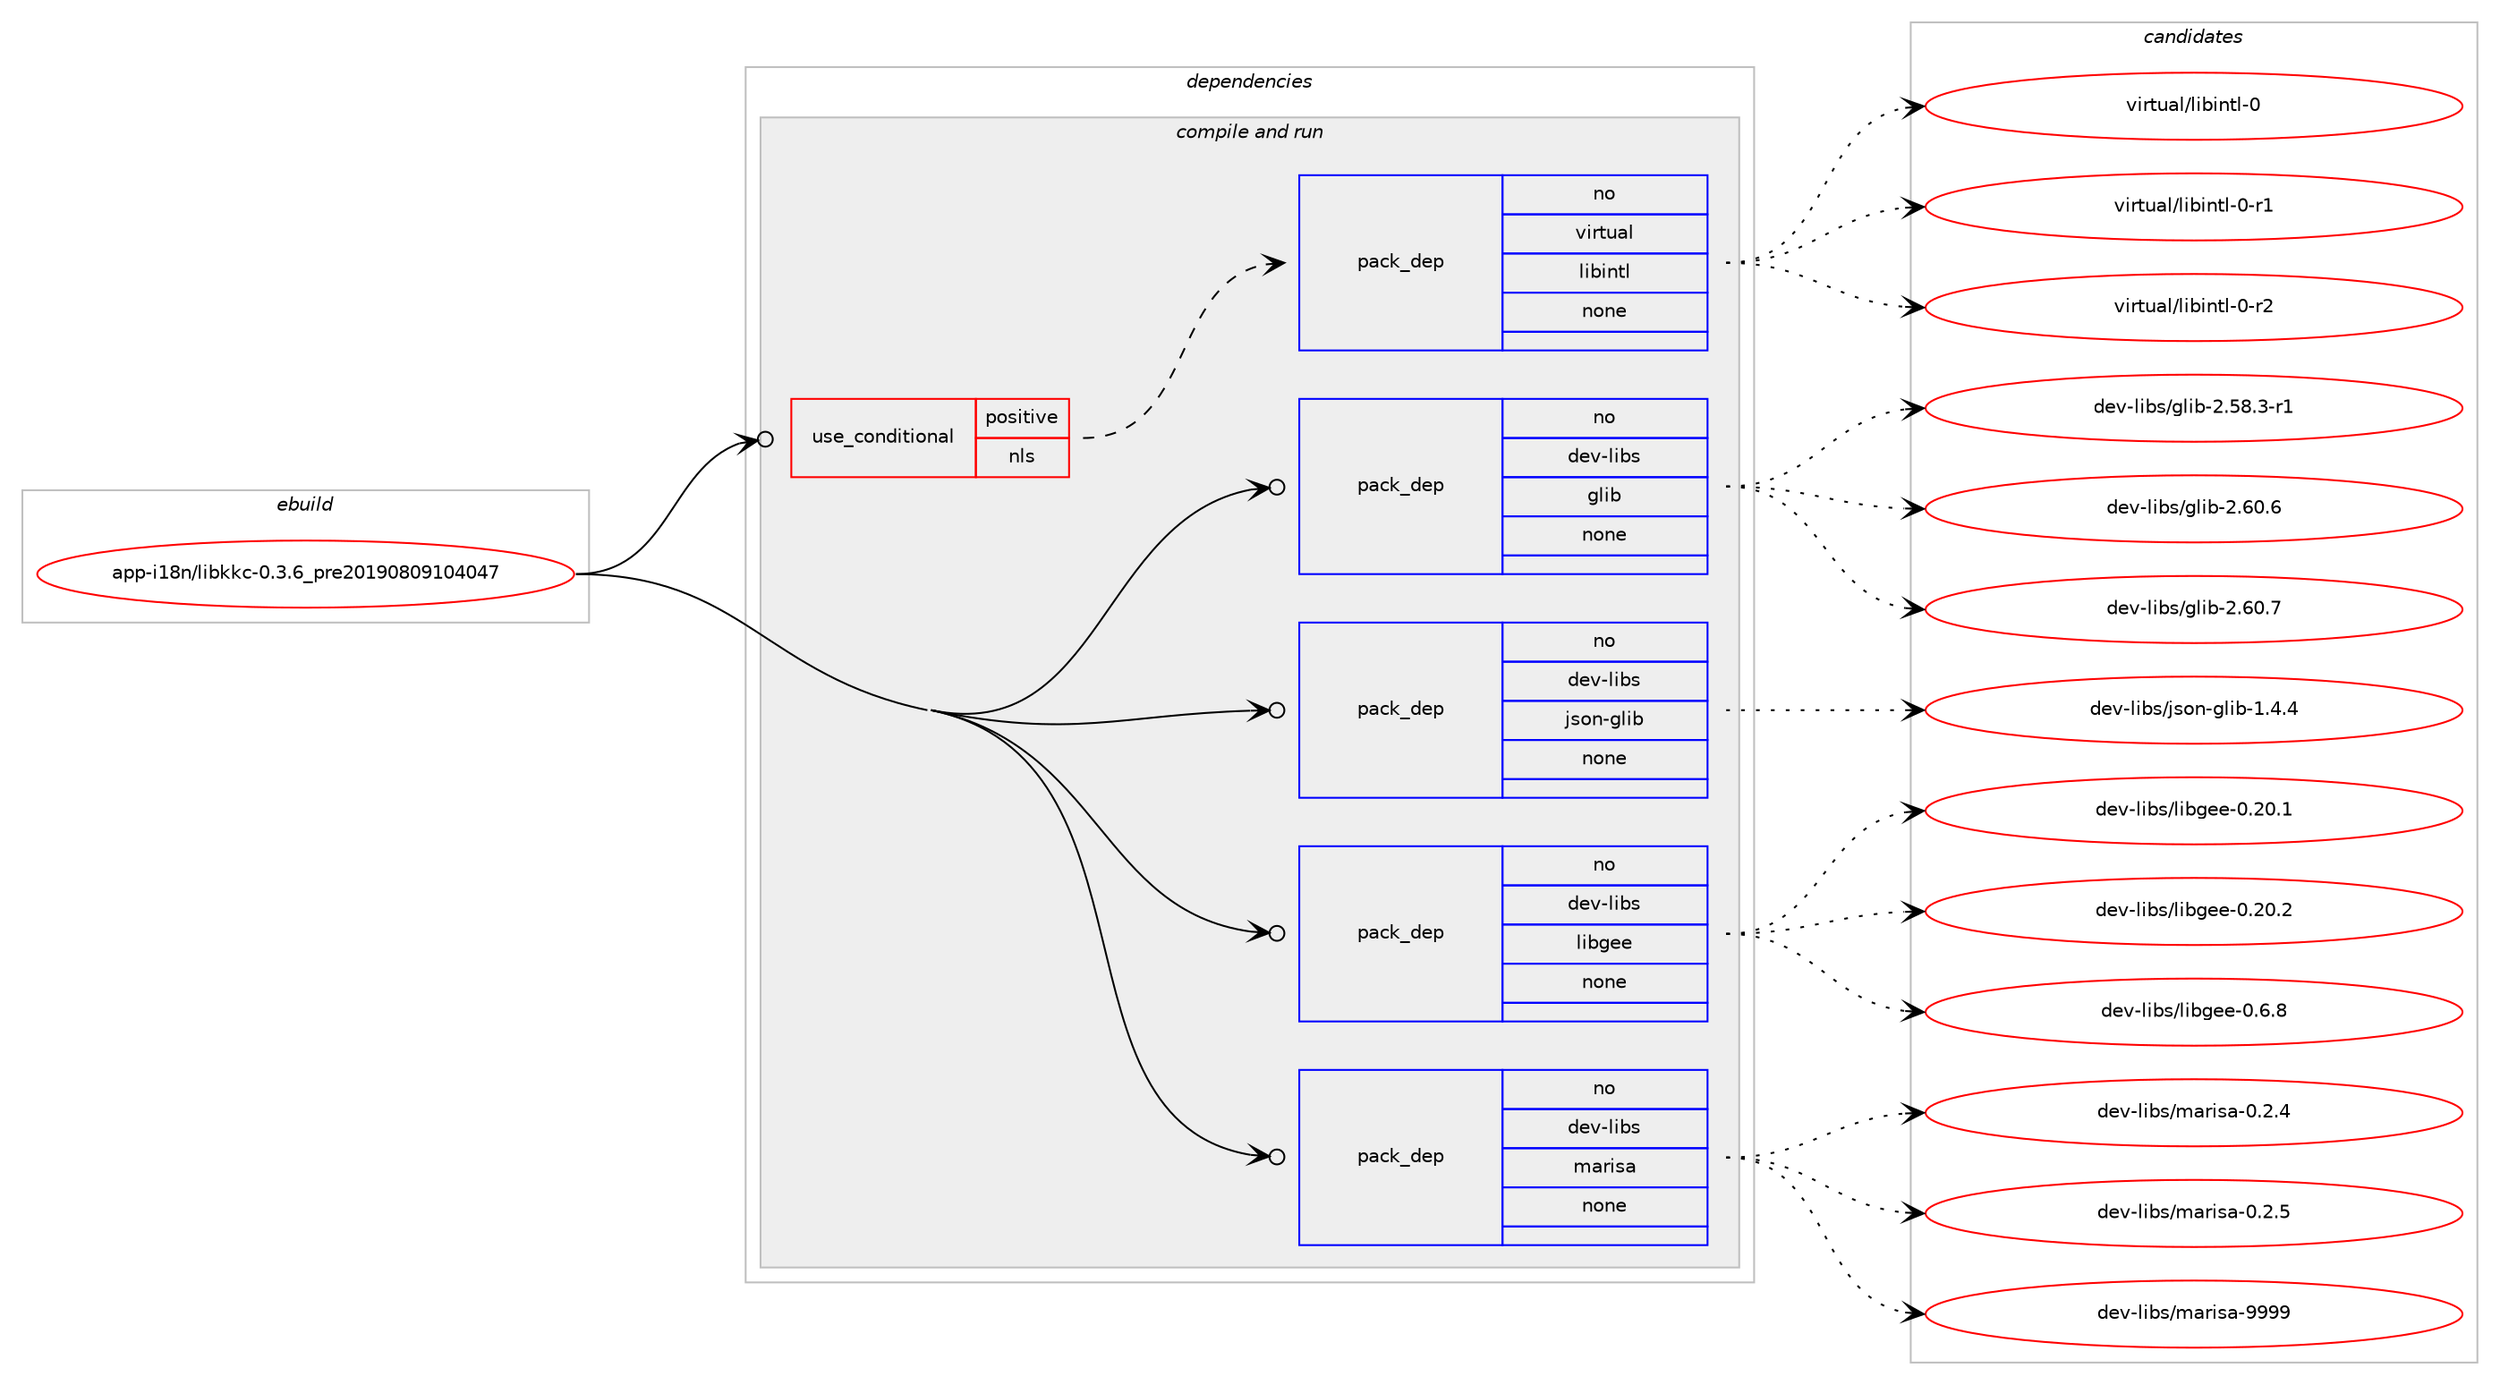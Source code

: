 digraph prolog {

# *************
# Graph options
# *************

newrank=true;
concentrate=true;
compound=true;
graph [rankdir=LR,fontname=Helvetica,fontsize=10,ranksep=1.5];#, ranksep=2.5, nodesep=0.2];
edge  [arrowhead=vee];
node  [fontname=Helvetica,fontsize=10];

# **********
# The ebuild
# **********

subgraph cluster_leftcol {
color=gray;
rank=same;
label=<<i>ebuild</i>>;
id [label="app-i18n/libkkc-0.3.6_pre20190809104047", color=red, width=4, href="../app-i18n/libkkc-0.3.6_pre20190809104047.svg"];
}

# ****************
# The dependencies
# ****************

subgraph cluster_midcol {
color=gray;
label=<<i>dependencies</i>>;
subgraph cluster_compile {
fillcolor="#eeeeee";
style=filled;
label=<<i>compile</i>>;
}
subgraph cluster_compileandrun {
fillcolor="#eeeeee";
style=filled;
label=<<i>compile and run</i>>;
subgraph cond118394 {
dependency495294 [label=<<TABLE BORDER="0" CELLBORDER="1" CELLSPACING="0" CELLPADDING="4"><TR><TD ROWSPAN="3" CELLPADDING="10">use_conditional</TD></TR><TR><TD>positive</TD></TR><TR><TD>nls</TD></TR></TABLE>>, shape=none, color=red];
subgraph pack367978 {
dependency495295 [label=<<TABLE BORDER="0" CELLBORDER="1" CELLSPACING="0" CELLPADDING="4" WIDTH="220"><TR><TD ROWSPAN="6" CELLPADDING="30">pack_dep</TD></TR><TR><TD WIDTH="110">no</TD></TR><TR><TD>virtual</TD></TR><TR><TD>libintl</TD></TR><TR><TD>none</TD></TR><TR><TD></TD></TR></TABLE>>, shape=none, color=blue];
}
dependency495294:e -> dependency495295:w [weight=20,style="dashed",arrowhead="vee"];
}
id:e -> dependency495294:w [weight=20,style="solid",arrowhead="odotvee"];
subgraph pack367979 {
dependency495296 [label=<<TABLE BORDER="0" CELLBORDER="1" CELLSPACING="0" CELLPADDING="4" WIDTH="220"><TR><TD ROWSPAN="6" CELLPADDING="30">pack_dep</TD></TR><TR><TD WIDTH="110">no</TD></TR><TR><TD>dev-libs</TD></TR><TR><TD>glib</TD></TR><TR><TD>none</TD></TR><TR><TD></TD></TR></TABLE>>, shape=none, color=blue];
}
id:e -> dependency495296:w [weight=20,style="solid",arrowhead="odotvee"];
subgraph pack367980 {
dependency495297 [label=<<TABLE BORDER="0" CELLBORDER="1" CELLSPACING="0" CELLPADDING="4" WIDTH="220"><TR><TD ROWSPAN="6" CELLPADDING="30">pack_dep</TD></TR><TR><TD WIDTH="110">no</TD></TR><TR><TD>dev-libs</TD></TR><TR><TD>json-glib</TD></TR><TR><TD>none</TD></TR><TR><TD></TD></TR></TABLE>>, shape=none, color=blue];
}
id:e -> dependency495297:w [weight=20,style="solid",arrowhead="odotvee"];
subgraph pack367981 {
dependency495298 [label=<<TABLE BORDER="0" CELLBORDER="1" CELLSPACING="0" CELLPADDING="4" WIDTH="220"><TR><TD ROWSPAN="6" CELLPADDING="30">pack_dep</TD></TR><TR><TD WIDTH="110">no</TD></TR><TR><TD>dev-libs</TD></TR><TR><TD>libgee</TD></TR><TR><TD>none</TD></TR><TR><TD></TD></TR></TABLE>>, shape=none, color=blue];
}
id:e -> dependency495298:w [weight=20,style="solid",arrowhead="odotvee"];
subgraph pack367982 {
dependency495299 [label=<<TABLE BORDER="0" CELLBORDER="1" CELLSPACING="0" CELLPADDING="4" WIDTH="220"><TR><TD ROWSPAN="6" CELLPADDING="30">pack_dep</TD></TR><TR><TD WIDTH="110">no</TD></TR><TR><TD>dev-libs</TD></TR><TR><TD>marisa</TD></TR><TR><TD>none</TD></TR><TR><TD></TD></TR></TABLE>>, shape=none, color=blue];
}
id:e -> dependency495299:w [weight=20,style="solid",arrowhead="odotvee"];
}
subgraph cluster_run {
fillcolor="#eeeeee";
style=filled;
label=<<i>run</i>>;
}
}

# **************
# The candidates
# **************

subgraph cluster_choices {
rank=same;
color=gray;
label=<<i>candidates</i>>;

subgraph choice367978 {
color=black;
nodesep=1;
choice1181051141161179710847108105981051101161084548 [label="virtual/libintl-0", color=red, width=4,href="../virtual/libintl-0.svg"];
choice11810511411611797108471081059810511011610845484511449 [label="virtual/libintl-0-r1", color=red, width=4,href="../virtual/libintl-0-r1.svg"];
choice11810511411611797108471081059810511011610845484511450 [label="virtual/libintl-0-r2", color=red, width=4,href="../virtual/libintl-0-r2.svg"];
dependency495295:e -> choice1181051141161179710847108105981051101161084548:w [style=dotted,weight="100"];
dependency495295:e -> choice11810511411611797108471081059810511011610845484511449:w [style=dotted,weight="100"];
dependency495295:e -> choice11810511411611797108471081059810511011610845484511450:w [style=dotted,weight="100"];
}
subgraph choice367979 {
color=black;
nodesep=1;
choice10010111845108105981154710310810598455046535646514511449 [label="dev-libs/glib-2.58.3-r1", color=red, width=4,href="../dev-libs/glib-2.58.3-r1.svg"];
choice1001011184510810598115471031081059845504654484654 [label="dev-libs/glib-2.60.6", color=red, width=4,href="../dev-libs/glib-2.60.6.svg"];
choice1001011184510810598115471031081059845504654484655 [label="dev-libs/glib-2.60.7", color=red, width=4,href="../dev-libs/glib-2.60.7.svg"];
dependency495296:e -> choice10010111845108105981154710310810598455046535646514511449:w [style=dotted,weight="100"];
dependency495296:e -> choice1001011184510810598115471031081059845504654484654:w [style=dotted,weight="100"];
dependency495296:e -> choice1001011184510810598115471031081059845504654484655:w [style=dotted,weight="100"];
}
subgraph choice367980 {
color=black;
nodesep=1;
choice1001011184510810598115471061151111104510310810598454946524652 [label="dev-libs/json-glib-1.4.4", color=red, width=4,href="../dev-libs/json-glib-1.4.4.svg"];
dependency495297:e -> choice1001011184510810598115471061151111104510310810598454946524652:w [style=dotted,weight="100"];
}
subgraph choice367981 {
color=black;
nodesep=1;
choice1001011184510810598115471081059810310110145484650484649 [label="dev-libs/libgee-0.20.1", color=red, width=4,href="../dev-libs/libgee-0.20.1.svg"];
choice1001011184510810598115471081059810310110145484650484650 [label="dev-libs/libgee-0.20.2", color=red, width=4,href="../dev-libs/libgee-0.20.2.svg"];
choice10010111845108105981154710810598103101101454846544656 [label="dev-libs/libgee-0.6.8", color=red, width=4,href="../dev-libs/libgee-0.6.8.svg"];
dependency495298:e -> choice1001011184510810598115471081059810310110145484650484649:w [style=dotted,weight="100"];
dependency495298:e -> choice1001011184510810598115471081059810310110145484650484650:w [style=dotted,weight="100"];
dependency495298:e -> choice10010111845108105981154710810598103101101454846544656:w [style=dotted,weight="100"];
}
subgraph choice367982 {
color=black;
nodesep=1;
choice1001011184510810598115471099711410511597454846504652 [label="dev-libs/marisa-0.2.4", color=red, width=4,href="../dev-libs/marisa-0.2.4.svg"];
choice1001011184510810598115471099711410511597454846504653 [label="dev-libs/marisa-0.2.5", color=red, width=4,href="../dev-libs/marisa-0.2.5.svg"];
choice10010111845108105981154710997114105115974557575757 [label="dev-libs/marisa-9999", color=red, width=4,href="../dev-libs/marisa-9999.svg"];
dependency495299:e -> choice1001011184510810598115471099711410511597454846504652:w [style=dotted,weight="100"];
dependency495299:e -> choice1001011184510810598115471099711410511597454846504653:w [style=dotted,weight="100"];
dependency495299:e -> choice10010111845108105981154710997114105115974557575757:w [style=dotted,weight="100"];
}
}

}
